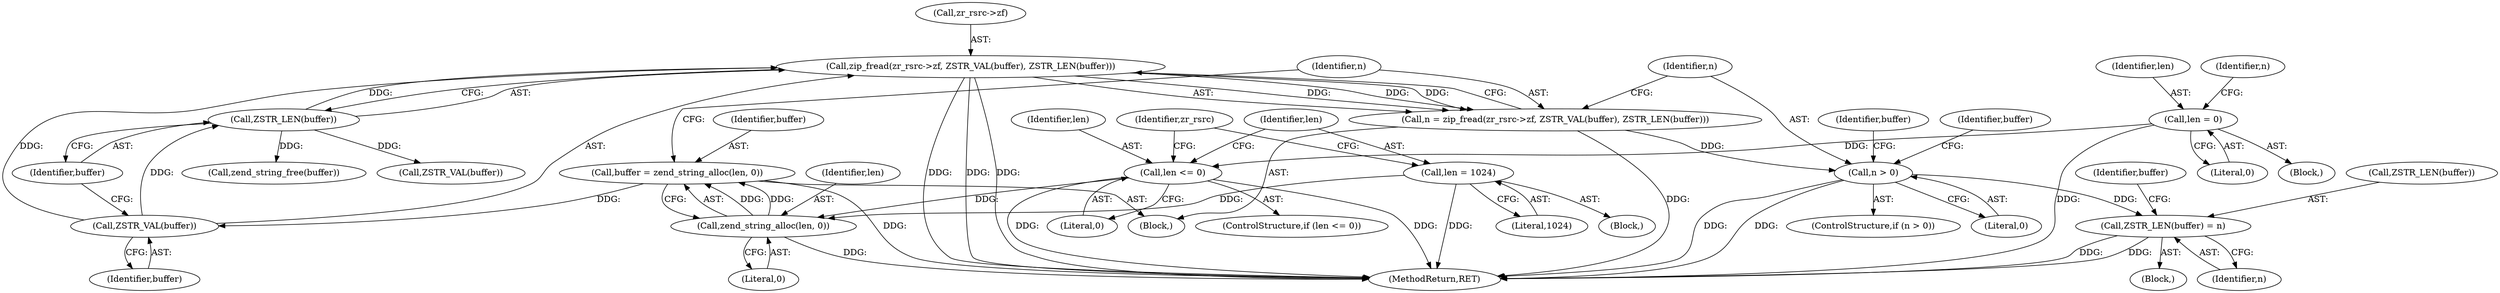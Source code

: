 digraph "1_php-src_3b8d4de300854b3517c7acb239b84f7726c1353c?w=1@API" {
"1000160" [label="(Call,zip_fread(zr_rsrc->zf, ZSTR_VAL(buffer), ZSTR_LEN(buffer)))"];
"1000164" [label="(Call,ZSTR_VAL(buffer))"];
"1000153" [label="(Call,buffer = zend_string_alloc(len, 0))"];
"1000155" [label="(Call,zend_string_alloc(len, 0))"];
"1000141" [label="(Call,len <= 0)"];
"1000105" [label="(Call,len = 0)"];
"1000145" [label="(Call,len = 1024)"];
"1000166" [label="(Call,ZSTR_LEN(buffer))"];
"1000158" [label="(Call,n = zip_fread(zr_rsrc->zf, ZSTR_VAL(buffer), ZSTR_LEN(buffer)))"];
"1000169" [label="(Call,n > 0)"];
"1000179" [label="(Call,ZSTR_LEN(buffer) = n)"];
"1000187" [label="(Call,zend_string_free(buffer))"];
"1000105" [label="(Call,len = 0)"];
"1000146" [label="(Identifier,len)"];
"1000192" [label="(MethodReturn,RET)"];
"1000145" [label="(Call,len = 1024)"];
"1000172" [label="(Block,)"];
"1000140" [label="(ControlStructure,if (len <= 0))"];
"1000165" [label="(Identifier,buffer)"];
"1000142" [label="(Identifier,len)"];
"1000161" [label="(Call,zr_rsrc->zf)"];
"1000170" [label="(Identifier,n)"];
"1000150" [label="(Identifier,zr_rsrc)"];
"1000155" [label="(Call,zend_string_alloc(len, 0))"];
"1000175" [label="(Call,ZSTR_VAL(buffer))"];
"1000164" [label="(Call,ZSTR_VAL(buffer))"];
"1000168" [label="(ControlStructure,if (n > 0))"];
"1000144" [label="(Block,)"];
"1000176" [label="(Identifier,buffer)"];
"1000143" [label="(Literal,0)"];
"1000152" [label="(Block,)"];
"1000166" [label="(Call,ZSTR_LEN(buffer))"];
"1000147" [label="(Literal,1024)"];
"1000180" [label="(Call,ZSTR_LEN(buffer))"];
"1000167" [label="(Identifier,buffer)"];
"1000159" [label="(Identifier,n)"];
"1000184" [label="(Identifier,buffer)"];
"1000157" [label="(Literal,0)"];
"1000188" [label="(Identifier,buffer)"];
"1000158" [label="(Call,n = zip_fread(zr_rsrc->zf, ZSTR_VAL(buffer), ZSTR_LEN(buffer)))"];
"1000112" [label="(Identifier,n)"];
"1000106" [label="(Identifier,len)"];
"1000169" [label="(Call,n > 0)"];
"1000153" [label="(Call,buffer = zend_string_alloc(len, 0))"];
"1000171" [label="(Literal,0)"];
"1000156" [label="(Identifier,len)"];
"1000179" [label="(Call,ZSTR_LEN(buffer) = n)"];
"1000141" [label="(Call,len <= 0)"];
"1000107" [label="(Literal,0)"];
"1000154" [label="(Identifier,buffer)"];
"1000160" [label="(Call,zip_fread(zr_rsrc->zf, ZSTR_VAL(buffer), ZSTR_LEN(buffer)))"];
"1000102" [label="(Block,)"];
"1000182" [label="(Identifier,n)"];
"1000160" -> "1000158"  [label="AST: "];
"1000160" -> "1000166"  [label="CFG: "];
"1000161" -> "1000160"  [label="AST: "];
"1000164" -> "1000160"  [label="AST: "];
"1000166" -> "1000160"  [label="AST: "];
"1000158" -> "1000160"  [label="CFG: "];
"1000160" -> "1000192"  [label="DDG: "];
"1000160" -> "1000192"  [label="DDG: "];
"1000160" -> "1000192"  [label="DDG: "];
"1000160" -> "1000158"  [label="DDG: "];
"1000160" -> "1000158"  [label="DDG: "];
"1000160" -> "1000158"  [label="DDG: "];
"1000164" -> "1000160"  [label="DDG: "];
"1000166" -> "1000160"  [label="DDG: "];
"1000164" -> "1000165"  [label="CFG: "];
"1000165" -> "1000164"  [label="AST: "];
"1000167" -> "1000164"  [label="CFG: "];
"1000153" -> "1000164"  [label="DDG: "];
"1000164" -> "1000166"  [label="DDG: "];
"1000153" -> "1000152"  [label="AST: "];
"1000153" -> "1000155"  [label="CFG: "];
"1000154" -> "1000153"  [label="AST: "];
"1000155" -> "1000153"  [label="AST: "];
"1000159" -> "1000153"  [label="CFG: "];
"1000153" -> "1000192"  [label="DDG: "];
"1000155" -> "1000153"  [label="DDG: "];
"1000155" -> "1000153"  [label="DDG: "];
"1000155" -> "1000157"  [label="CFG: "];
"1000156" -> "1000155"  [label="AST: "];
"1000157" -> "1000155"  [label="AST: "];
"1000155" -> "1000192"  [label="DDG: "];
"1000141" -> "1000155"  [label="DDG: "];
"1000145" -> "1000155"  [label="DDG: "];
"1000141" -> "1000140"  [label="AST: "];
"1000141" -> "1000143"  [label="CFG: "];
"1000142" -> "1000141"  [label="AST: "];
"1000143" -> "1000141"  [label="AST: "];
"1000146" -> "1000141"  [label="CFG: "];
"1000150" -> "1000141"  [label="CFG: "];
"1000141" -> "1000192"  [label="DDG: "];
"1000141" -> "1000192"  [label="DDG: "];
"1000105" -> "1000141"  [label="DDG: "];
"1000105" -> "1000102"  [label="AST: "];
"1000105" -> "1000107"  [label="CFG: "];
"1000106" -> "1000105"  [label="AST: "];
"1000107" -> "1000105"  [label="AST: "];
"1000112" -> "1000105"  [label="CFG: "];
"1000105" -> "1000192"  [label="DDG: "];
"1000145" -> "1000144"  [label="AST: "];
"1000145" -> "1000147"  [label="CFG: "];
"1000146" -> "1000145"  [label="AST: "];
"1000147" -> "1000145"  [label="AST: "];
"1000150" -> "1000145"  [label="CFG: "];
"1000145" -> "1000192"  [label="DDG: "];
"1000166" -> "1000167"  [label="CFG: "];
"1000167" -> "1000166"  [label="AST: "];
"1000166" -> "1000175"  [label="DDG: "];
"1000166" -> "1000187"  [label="DDG: "];
"1000158" -> "1000152"  [label="AST: "];
"1000159" -> "1000158"  [label="AST: "];
"1000170" -> "1000158"  [label="CFG: "];
"1000158" -> "1000192"  [label="DDG: "];
"1000158" -> "1000169"  [label="DDG: "];
"1000169" -> "1000168"  [label="AST: "];
"1000169" -> "1000171"  [label="CFG: "];
"1000170" -> "1000169"  [label="AST: "];
"1000171" -> "1000169"  [label="AST: "];
"1000176" -> "1000169"  [label="CFG: "];
"1000188" -> "1000169"  [label="CFG: "];
"1000169" -> "1000192"  [label="DDG: "];
"1000169" -> "1000192"  [label="DDG: "];
"1000169" -> "1000179"  [label="DDG: "];
"1000179" -> "1000172"  [label="AST: "];
"1000179" -> "1000182"  [label="CFG: "];
"1000180" -> "1000179"  [label="AST: "];
"1000182" -> "1000179"  [label="AST: "];
"1000184" -> "1000179"  [label="CFG: "];
"1000179" -> "1000192"  [label="DDG: "];
"1000179" -> "1000192"  [label="DDG: "];
}
